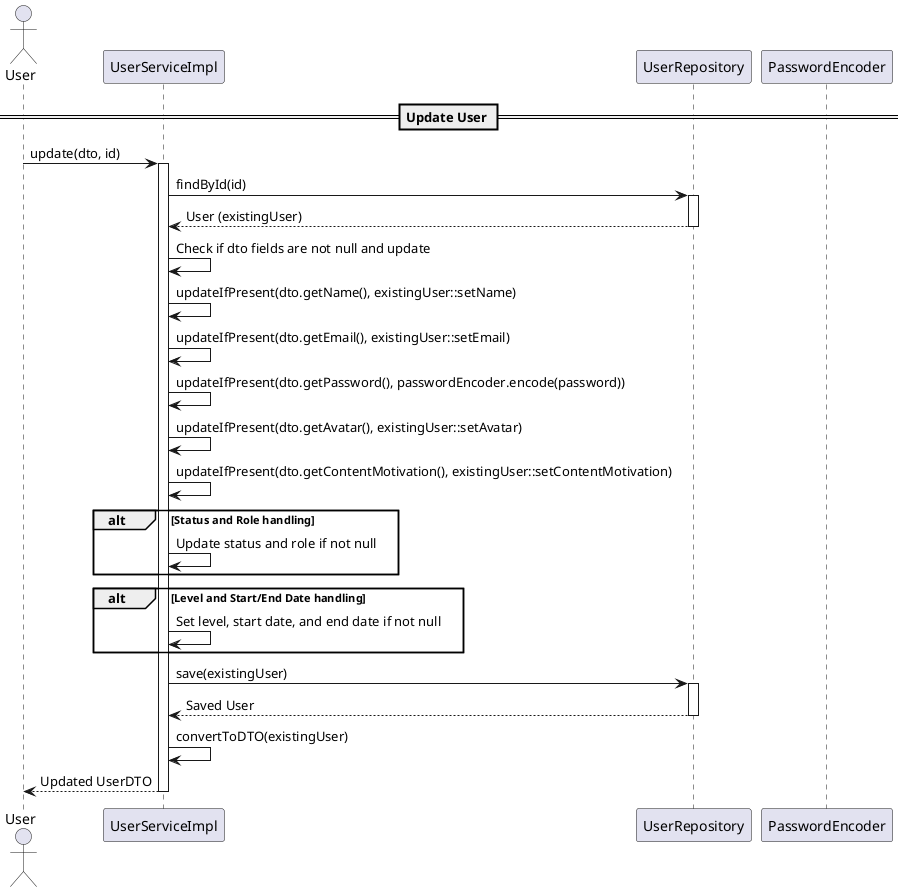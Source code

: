 @startuml updateUser

actor User
participant "UserServiceImpl" as UserService
participant "UserRepository" as Repository
participant "PasswordEncoder" as PasswordEncoder

== Update User ==
User -> UserService: update(dto, id)
activate UserService

UserService -> Repository: findById(id)
activate Repository
Repository --> UserService: User (existingUser)
deactivate Repository

UserService -> UserService: Check if dto fields are not null and update
UserService -> UserService: updateIfPresent(dto.getName(), existingUser::setName)
UserService -> UserService: updateIfPresent(dto.getEmail(), existingUser::setEmail)
UserService -> UserService: updateIfPresent(dto.getPassword(), passwordEncoder.encode(password))
UserService -> UserService: updateIfPresent(dto.getAvatar(), existingUser::setAvatar)
UserService -> UserService: updateIfPresent(dto.getContentMotivation(), existingUser::setContentMotivation)

alt Status and Role handling
    UserService -> UserService: Update status and role if not null
end

alt Level and Start/End Date handling
    UserService -> UserService: Set level, start date, and end date if not null
end

UserService -> Repository: save(existingUser)
activate Repository
Repository --> UserService: Saved User
deactivate Repository

UserService -> UserService: convertToDTO(existingUser)
UserService --> User: Updated UserDTO
deactivate UserService

@enduml
